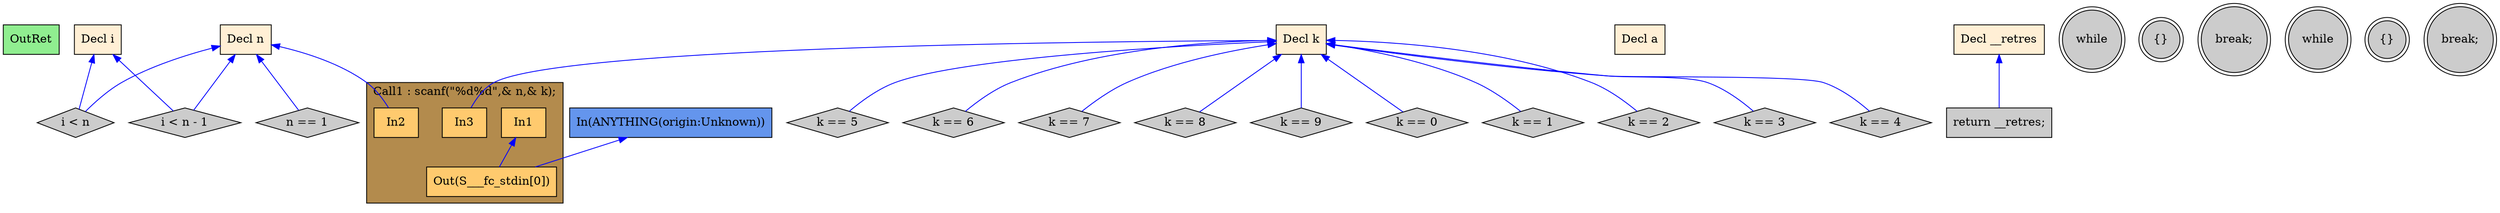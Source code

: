 digraph G {
  rankdir=TB;
  node [style="filled", ];
  32 [label="OutRet", fillcolor="#90EE90", shape=box, ];
  33 [label="In(ANYTHING(origin:Unknown))", fillcolor="#6495ED", shape=box, ];
  2 [label="Decl n", fillcolor="#FFEFD5", shape=box, ];
  3 [label="Decl k", fillcolor="#FFEFD5", shape=box, ];
  4 [label="Decl i", fillcolor="#FFEFD5", shape=box, ];
  5 [label="Decl a", fillcolor="#FFEFD5", shape=box, ];
  6 [label="Decl __retres", fillcolor="#FFEFD5", shape=box, ];
  8 [label="In1", fillcolor="#FFCA6E", shape=box, ];
  9 [label="In2", fillcolor="#FFCA6E", shape=box, ];
  10 [label="In3", fillcolor="#FFCA6E", shape=box, ];
  11 [label="Out(S___fc_stdin[0])", fillcolor="#FFCA6E", shape=box, ];
  12 [label="n == 1", fillcolor="#CCCCCC", shape=diamond, ];
  13 [label="k == 0", fillcolor="#CCCCCC", shape=diamond, ];
  14 [label="while", fillcolor="#CCCCCC", shape=doublecircle, ];
  15 [label="i < n", fillcolor="#CCCCCC", shape=diamond, ];
  16 [label="{}", fillcolor="#CCCCCC", shape=doublecircle, ];
  17 [label="break;", fillcolor="#CCCCCC", shape=doublecircle, ];
  18 [label="while", fillcolor="#CCCCCC", shape=doublecircle, ];
  19 [label="i < n - 1", fillcolor="#CCCCCC", shape=diamond, ];
  20 [label="{}", fillcolor="#CCCCCC", shape=doublecircle, ];
  21 [label="break;", fillcolor="#CCCCCC", shape=doublecircle, ];
  22 [label="k == 1", fillcolor="#CCCCCC", shape=diamond, ];
  23 [label="k == 2", fillcolor="#CCCCCC", shape=diamond, ];
  24 [label="k == 3", fillcolor="#CCCCCC", shape=diamond, ];
  25 [label="k == 4", fillcolor="#CCCCCC", shape=diamond, ];
  26 [label="k == 5", fillcolor="#CCCCCC", shape=diamond, ];
  27 [label="k == 6", fillcolor="#CCCCCC", shape=diamond, ];
  28 [label="k == 7", fillcolor="#CCCCCC", shape=diamond, ];
  29 [label="k == 8", fillcolor="#CCCCCC", shape=diamond, ];
  30 [label="k == 9", fillcolor="#CCCCCC", shape=diamond, ];
  31 [label="return __retres;", fillcolor="#CCCCCC", shape=box, ];
  
  subgraph cluster_Call1 { label="Call1 : scanf(\"%d%d\",& n,& k);";
                           fillcolor="#B38B4D"; style="filled"; 11;10;9;8;
     };
  
  edge [dir=back, ];
  2 -> 9 [color="#0000FF", ];
  3 -> 10 [color="#0000FF", ];
  8 -> 11 [color="#0000FF", ];
  33 -> 11 [color="#0000FF", ];
  2 -> 12 [color="#0000FF", ];
  3 -> 13 [color="#0000FF", ];
  2 -> 15 [color="#0000FF", ];
  4 -> 15 [color="#0000FF", ];
  2 -> 19 [color="#0000FF", ];
  4 -> 19 [color="#0000FF", ];
  3 -> 22 [color="#0000FF", ];
  3 -> 23 [color="#0000FF", ];
  3 -> 24 [color="#0000FF", ];
  3 -> 25 [color="#0000FF", ];
  3 -> 26 [color="#0000FF", ];
  3 -> 27 [color="#0000FF", ];
  3 -> 28 [color="#0000FF", ];
  3 -> 29 [color="#0000FF", ];
  3 -> 30 [color="#0000FF", ];
  6 -> 31 [color="#0000FF", ];
  
  }